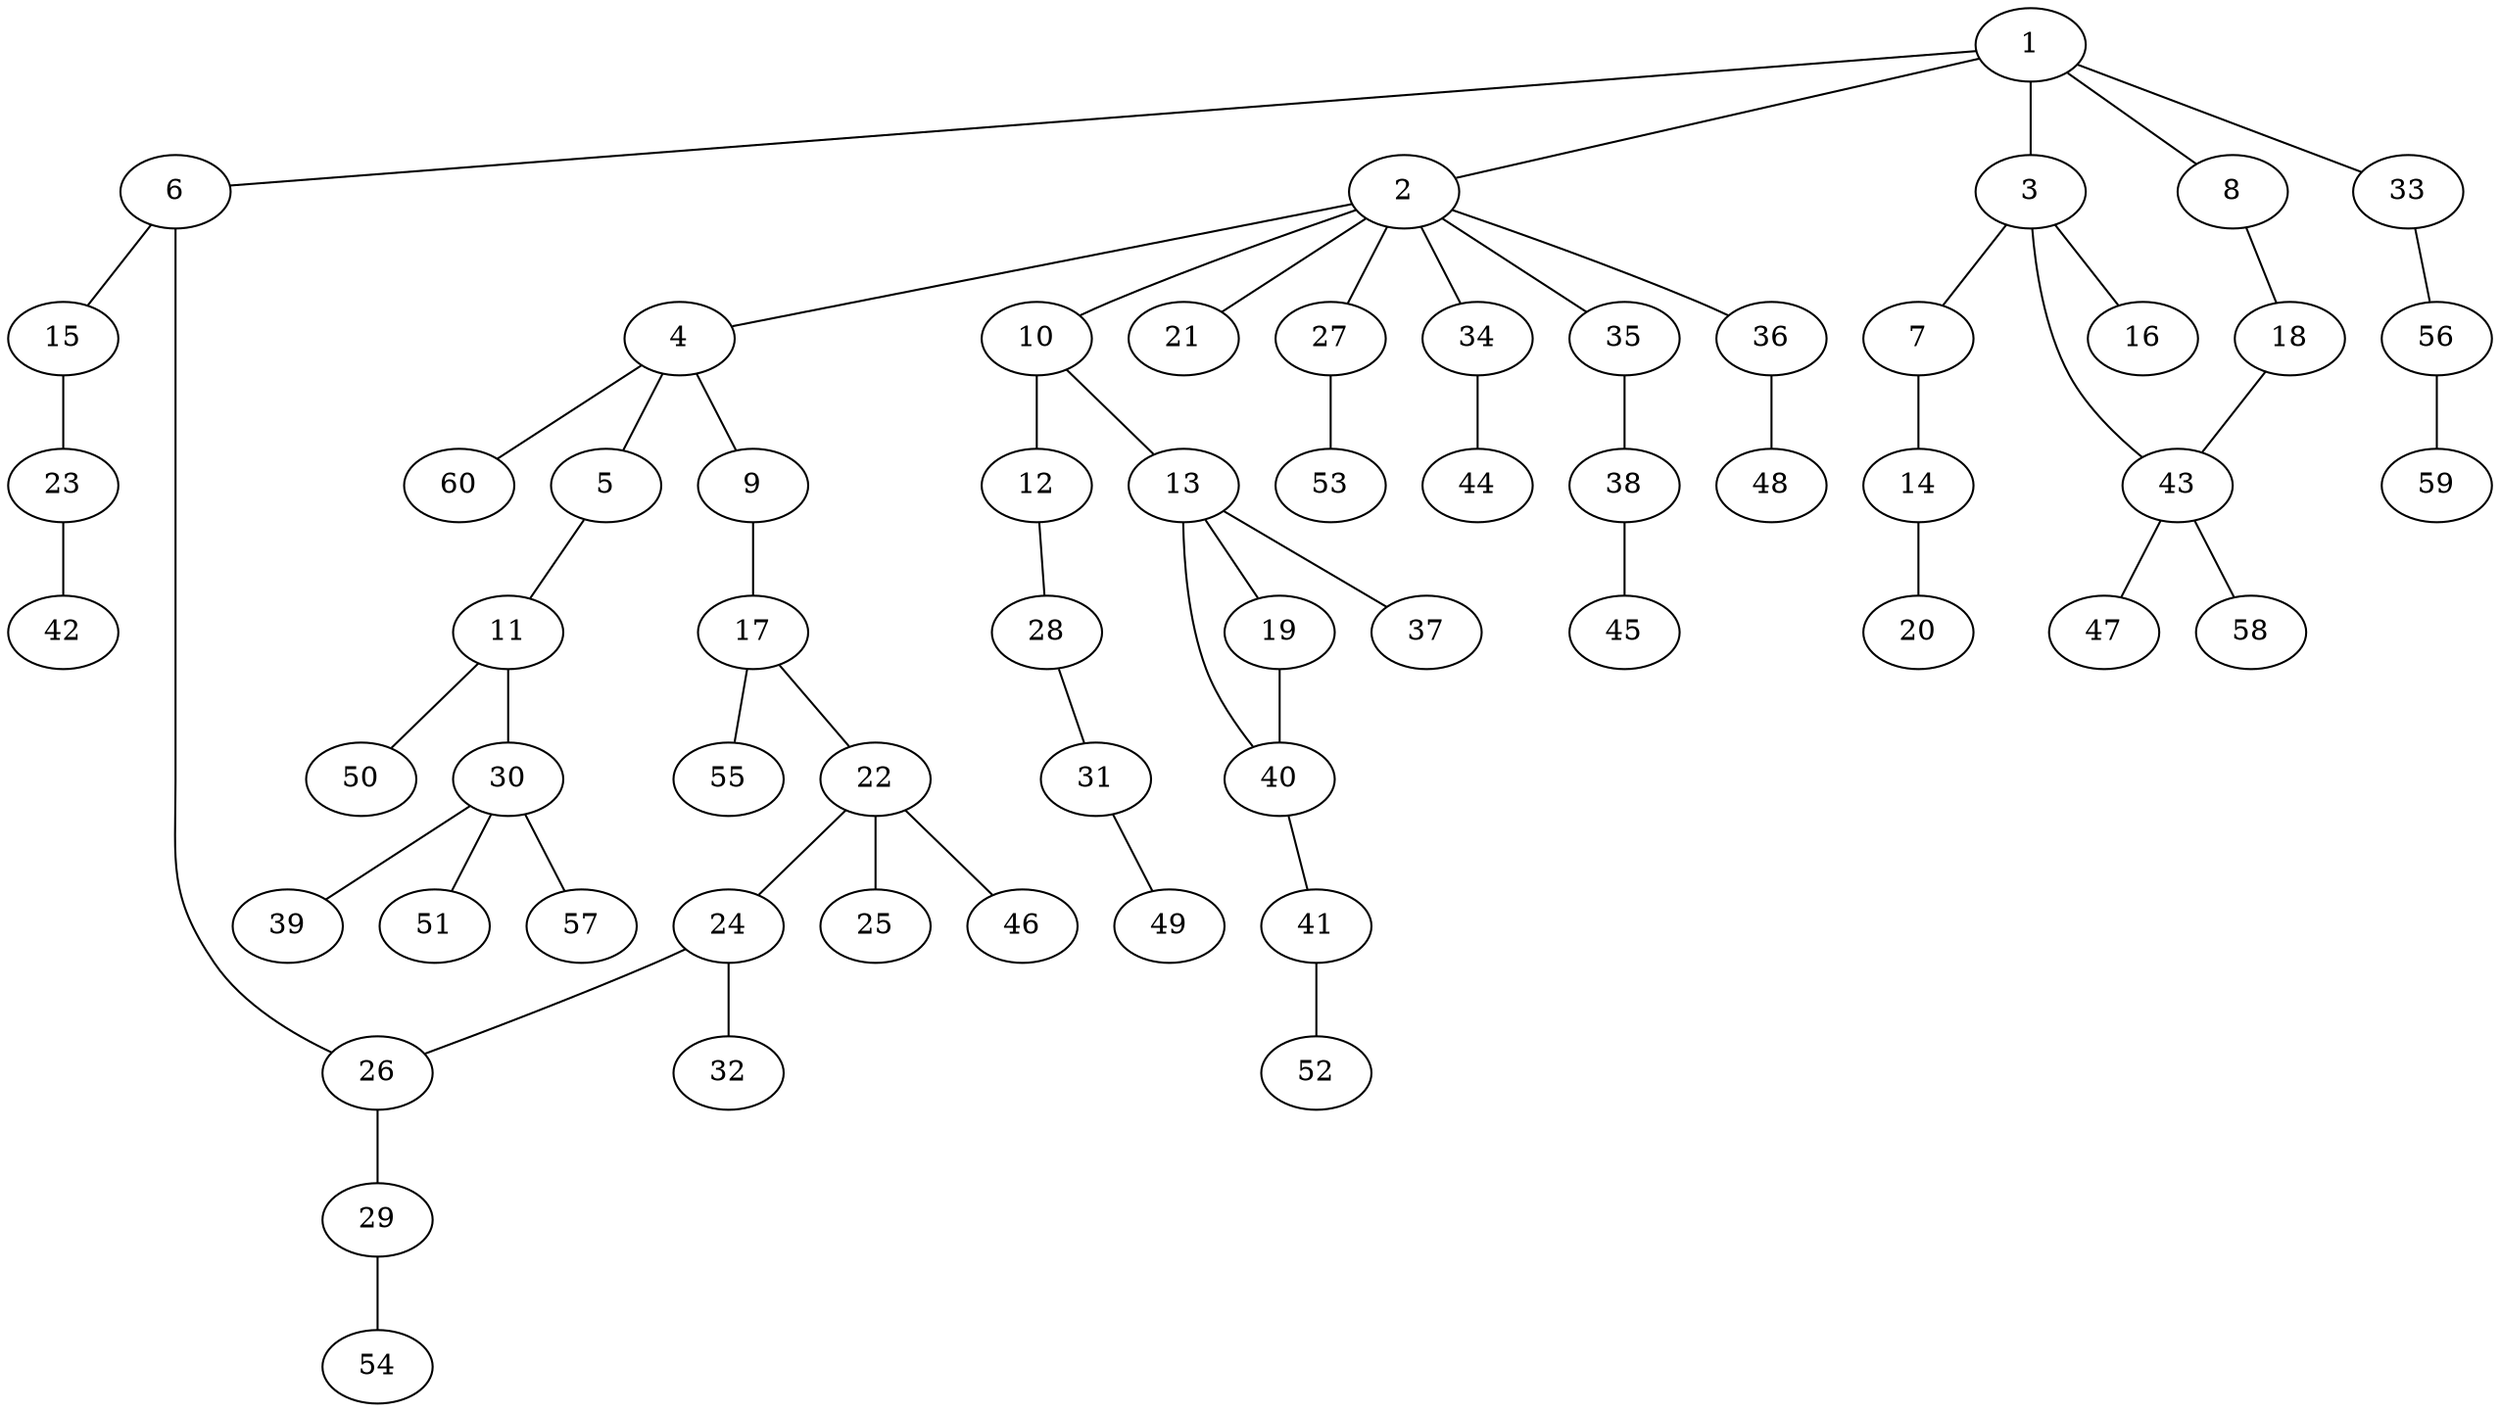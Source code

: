 graph graphname {1--2
1--3
1--6
1--8
1--33
2--4
2--10
2--21
2--27
2--34
2--35
2--36
3--7
3--16
3--43
4--5
4--9
4--60
5--11
6--15
6--26
7--14
8--18
9--17
10--12
10--13
11--30
11--50
12--28
13--19
13--37
13--40
14--20
15--23
17--22
17--55
18--43
19--40
22--24
22--25
22--46
23--42
24--26
24--32
26--29
27--53
28--31
29--54
30--39
30--51
30--57
31--49
33--56
34--44
35--38
36--48
38--45
40--41
41--52
43--47
43--58
56--59
}
